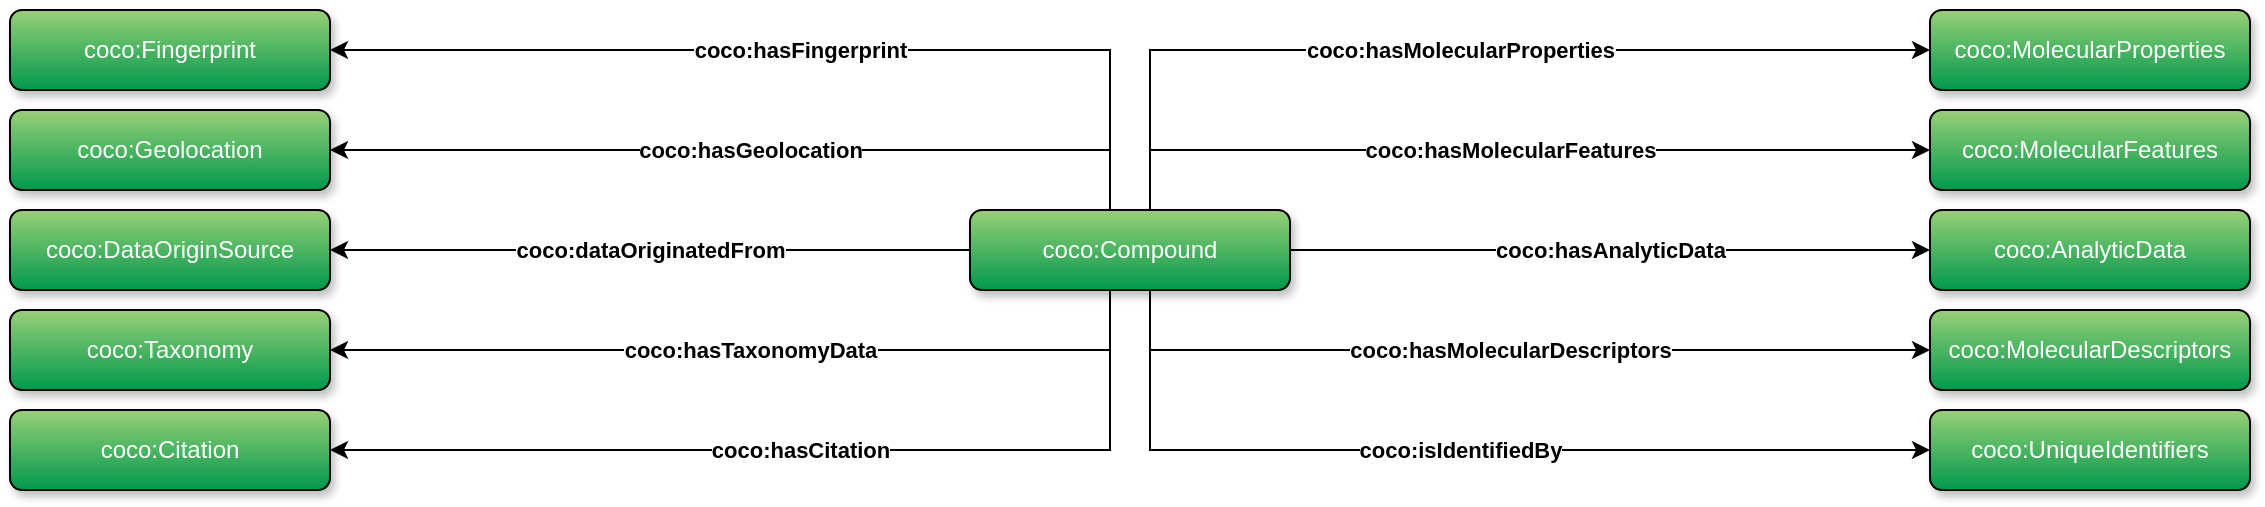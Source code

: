 <mxfile version="18.0.8"><diagram id="WAQSpVVpHK1w65Dn__zW" name="Page-1"><mxGraphModel dx="2347" dy="829" grid="1" gridSize="10" guides="1" tooltips="1" connect="1" arrows="1" fold="1" page="1" pageScale="1" pageWidth="850" pageHeight="1100" math="0" shadow="0"><root><mxCell id="0"/><mxCell id="1" parent="0"/><mxCell id="zIrh_oZ7u9c23x1YnqX--18" style="edgeStyle=orthogonalEdgeStyle;rounded=0;orthogonalLoop=1;jettySize=auto;html=1;entryX=1;entryY=0.5;entryDx=0;entryDy=0;fontFamily=Helvetica;fontSize=12;fontColor=#000000;" edge="1" parent="1" source="zIrh_oZ7u9c23x1YnqX--6" target="zIrh_oZ7u9c23x1YnqX--17"><mxGeometry relative="1" as="geometry"><Array as="points"><mxPoint x="70" y="120"/></Array></mxGeometry></mxCell><mxCell id="zIrh_oZ7u9c23x1YnqX--20" value="&lt;div style=&quot;font-size: 11px;&quot;&gt;&lt;span style=&quot;font-size: 11px;&quot;&gt;coco:hasFingerprint&lt;/span&gt;&lt;/div&gt;" style="edgeLabel;html=1;align=center;verticalAlign=middle;resizable=0;points=[];fontSize=11;fontFamily=Helvetica;fontColor=#000000;fontStyle=1" vertex="1" connectable="0" parent="zIrh_oZ7u9c23x1YnqX--18"><mxGeometry relative="1" as="geometry"><mxPoint as="offset"/></mxGeometry></mxCell><mxCell id="zIrh_oZ7u9c23x1YnqX--21" style="edgeStyle=orthogonalEdgeStyle;rounded=0;orthogonalLoop=1;jettySize=auto;html=1;entryX=1;entryY=0.5;entryDx=0;entryDy=0;fontFamily=Helvetica;fontSize=12;fontColor=#000000;fontStyle=1" edge="1" parent="1" source="zIrh_oZ7u9c23x1YnqX--6" target="zIrh_oZ7u9c23x1YnqX--16"><mxGeometry relative="1" as="geometry"><Array as="points"><mxPoint x="70" y="170"/></Array></mxGeometry></mxCell><mxCell id="zIrh_oZ7u9c23x1YnqX--31" value="&lt;div style=&quot;font-size: 11px;&quot;&gt;coco:hasGeolocation&lt;/div&gt;" style="edgeLabel;html=1;align=center;verticalAlign=middle;resizable=0;points=[];fontSize=11;fontFamily=Helvetica;fontColor=#000000;fontStyle=1" vertex="1" connectable="0" parent="zIrh_oZ7u9c23x1YnqX--21"><mxGeometry relative="1" as="geometry"><mxPoint as="offset"/></mxGeometry></mxCell><mxCell id="zIrh_oZ7u9c23x1YnqX--22" style="edgeStyle=orthogonalEdgeStyle;rounded=0;orthogonalLoop=1;jettySize=auto;html=1;entryX=1;entryY=0.5;entryDx=0;entryDy=0;fontFamily=Helvetica;fontSize=12;fontColor=#000000;fontStyle=1" edge="1" parent="1" source="zIrh_oZ7u9c23x1YnqX--6" target="zIrh_oZ7u9c23x1YnqX--11"><mxGeometry relative="1" as="geometry"/></mxCell><mxCell id="zIrh_oZ7u9c23x1YnqX--32" value="coco:dataOriginatedFrom" style="edgeLabel;html=1;align=center;verticalAlign=middle;resizable=0;points=[];fontSize=11;fontFamily=Helvetica;fontColor=#000000;fontStyle=1" vertex="1" connectable="0" parent="zIrh_oZ7u9c23x1YnqX--22"><mxGeometry relative="1" as="geometry"><mxPoint as="offset"/></mxGeometry></mxCell><mxCell id="zIrh_oZ7u9c23x1YnqX--23" style="edgeStyle=orthogonalEdgeStyle;rounded=0;orthogonalLoop=1;jettySize=auto;html=1;entryX=1;entryY=0.5;entryDx=0;entryDy=0;fontFamily=Helvetica;fontSize=12;fontColor=#000000;fontStyle=1" edge="1" parent="1" source="zIrh_oZ7u9c23x1YnqX--6" target="zIrh_oZ7u9c23x1YnqX--8"><mxGeometry relative="1" as="geometry"><Array as="points"><mxPoint x="70" y="270"/></Array></mxGeometry></mxCell><mxCell id="zIrh_oZ7u9c23x1YnqX--33" value="&lt;div style=&quot;font-size: 11px;&quot;&gt;coco:hasTaxonomyData&lt;/div&gt;" style="edgeLabel;html=1;align=center;verticalAlign=middle;resizable=0;points=[];fontSize=11;fontFamily=Helvetica;fontColor=#000000;fontStyle=1" vertex="1" connectable="0" parent="zIrh_oZ7u9c23x1YnqX--23"><mxGeometry relative="1" as="geometry"><mxPoint as="offset"/></mxGeometry></mxCell><mxCell id="zIrh_oZ7u9c23x1YnqX--24" style="edgeStyle=orthogonalEdgeStyle;rounded=0;orthogonalLoop=1;jettySize=auto;html=1;entryX=1;entryY=0.5;entryDx=0;entryDy=0;fontFamily=Helvetica;fontSize=12;fontColor=#000000;fontStyle=1" edge="1" parent="1" source="zIrh_oZ7u9c23x1YnqX--6" target="zIrh_oZ7u9c23x1YnqX--9"><mxGeometry relative="1" as="geometry"><Array as="points"><mxPoint x="70" y="320"/></Array></mxGeometry></mxCell><mxCell id="zIrh_oZ7u9c23x1YnqX--34" value="&lt;div style=&quot;font-size: 11px;&quot;&gt;coco:hasCitation&lt;/div&gt;" style="edgeLabel;html=1;align=center;verticalAlign=middle;resizable=0;points=[];fontSize=11;fontFamily=Helvetica;fontColor=#000000;fontStyle=1" vertex="1" connectable="0" parent="zIrh_oZ7u9c23x1YnqX--24"><mxGeometry relative="1" as="geometry"><mxPoint as="offset"/></mxGeometry></mxCell><mxCell id="zIrh_oZ7u9c23x1YnqX--25" style="edgeStyle=orthogonalEdgeStyle;rounded=0;orthogonalLoop=1;jettySize=auto;html=1;entryX=0;entryY=0.5;entryDx=0;entryDy=0;fontFamily=Helvetica;fontSize=12;fontColor=#000000;fontStyle=1" edge="1" parent="1" source="zIrh_oZ7u9c23x1YnqX--6" target="zIrh_oZ7u9c23x1YnqX--13"><mxGeometry relative="1" as="geometry"><Array as="points"><mxPoint x="90" y="120"/></Array></mxGeometry></mxCell><mxCell id="zIrh_oZ7u9c23x1YnqX--35" value="coco:hasMolecularProperties" style="edgeLabel;html=1;align=center;verticalAlign=middle;resizable=0;points=[];fontSize=11;fontFamily=Helvetica;fontColor=#000000;fontStyle=1" vertex="1" connectable="0" parent="zIrh_oZ7u9c23x1YnqX--25"><mxGeometry relative="1" as="geometry"><mxPoint as="offset"/></mxGeometry></mxCell><mxCell id="zIrh_oZ7u9c23x1YnqX--27" style="edgeStyle=orthogonalEdgeStyle;rounded=0;orthogonalLoop=1;jettySize=auto;html=1;entryX=0;entryY=0.5;entryDx=0;entryDy=0;fontFamily=Helvetica;fontSize=12;fontColor=#000000;fontStyle=1" edge="1" parent="1" source="zIrh_oZ7u9c23x1YnqX--6" target="zIrh_oZ7u9c23x1YnqX--7"><mxGeometry relative="1" as="geometry"/></mxCell><mxCell id="zIrh_oZ7u9c23x1YnqX--39" value="coco:hasAnalyticData" style="edgeLabel;html=1;align=center;verticalAlign=middle;resizable=0;points=[];fontSize=11;fontFamily=Helvetica;fontColor=#000000;fontStyle=1" vertex="1" connectable="0" parent="zIrh_oZ7u9c23x1YnqX--27"><mxGeometry relative="1" as="geometry"><mxPoint as="offset"/></mxGeometry></mxCell><mxCell id="zIrh_oZ7u9c23x1YnqX--28" style="edgeStyle=orthogonalEdgeStyle;rounded=0;orthogonalLoop=1;jettySize=auto;html=1;entryX=0;entryY=0.5;entryDx=0;entryDy=0;fontFamily=Helvetica;fontSize=12;fontColor=#000000;fontStyle=1" edge="1" parent="1" source="zIrh_oZ7u9c23x1YnqX--6" target="zIrh_oZ7u9c23x1YnqX--12"><mxGeometry relative="1" as="geometry"><Array as="points"><mxPoint x="90" y="170"/></Array></mxGeometry></mxCell><mxCell id="zIrh_oZ7u9c23x1YnqX--38" value="coco:hasMolecularFeatures" style="edgeLabel;html=1;align=center;verticalAlign=middle;resizable=0;points=[];fontSize=11;fontFamily=Helvetica;fontColor=#000000;fontStyle=1" vertex="1" connectable="0" parent="zIrh_oZ7u9c23x1YnqX--28"><mxGeometry relative="1" as="geometry"><mxPoint as="offset"/></mxGeometry></mxCell><mxCell id="zIrh_oZ7u9c23x1YnqX--29" style="edgeStyle=orthogonalEdgeStyle;rounded=0;orthogonalLoop=1;jettySize=auto;html=1;entryX=0;entryY=0.5;entryDx=0;entryDy=0;fontFamily=Helvetica;fontSize=12;fontColor=#000000;fontStyle=1" edge="1" parent="1" source="zIrh_oZ7u9c23x1YnqX--6" target="zIrh_oZ7u9c23x1YnqX--10"><mxGeometry relative="1" as="geometry"><Array as="points"><mxPoint x="90" y="270"/></Array></mxGeometry></mxCell><mxCell id="zIrh_oZ7u9c23x1YnqX--40" value="coco:hasMolecularDescriptors" style="edgeLabel;html=1;align=center;verticalAlign=middle;resizable=0;points=[];fontSize=11;fontFamily=Helvetica;fontColor=#000000;fontStyle=1" vertex="1" connectable="0" parent="zIrh_oZ7u9c23x1YnqX--29"><mxGeometry relative="1" as="geometry"><mxPoint as="offset"/></mxGeometry></mxCell><mxCell id="zIrh_oZ7u9c23x1YnqX--30" style="edgeStyle=orthogonalEdgeStyle;rounded=0;orthogonalLoop=1;jettySize=auto;html=1;entryX=0;entryY=0.5;entryDx=0;entryDy=0;fontFamily=Helvetica;fontSize=12;fontColor=#000000;fontStyle=1" edge="1" parent="1" source="zIrh_oZ7u9c23x1YnqX--6" target="zIrh_oZ7u9c23x1YnqX--15"><mxGeometry relative="1" as="geometry"><Array as="points"><mxPoint x="90" y="320"/></Array></mxGeometry></mxCell><mxCell id="zIrh_oZ7u9c23x1YnqX--41" value="&lt;div style=&quot;font-size: 11px;&quot;&gt;coco:isIdentifiedBy&lt;/div&gt;" style="edgeLabel;html=1;align=center;verticalAlign=middle;resizable=0;points=[];fontSize=11;fontFamily=Helvetica;fontColor=#000000;fontStyle=1" vertex="1" connectable="0" parent="zIrh_oZ7u9c23x1YnqX--30"><mxGeometry relative="1" as="geometry"><mxPoint as="offset"/></mxGeometry></mxCell><mxCell id="zIrh_oZ7u9c23x1YnqX--6" value="coco:Compound" style="rounded=1;whiteSpace=wrap;html=1;shadow=1;fillColor=#97D077;gradientColor=#00994D;strokeColor=#000000;glass=0;sketch=0;fontFamily=Helvetica;fontStyle=0;fontSize=12;labelBackgroundColor=none;labelBorderColor=none;fontColor=#FFFFFF;" vertex="1" parent="1"><mxGeometry y="200" width="160" height="40" as="geometry"/></mxCell><mxCell id="zIrh_oZ7u9c23x1YnqX--7" value="&lt;div&gt;coco:AnalyticData&lt;/div&gt;" style="rounded=1;whiteSpace=wrap;html=1;shadow=1;glass=0;labelBackgroundColor=none;labelBorderColor=none;sketch=0;fontFamily=Helvetica;fontSize=12;fontColor=#FFFFFF;fillColor=#97D077;gradientColor=#00994D;" vertex="1" parent="1"><mxGeometry x="480" y="200" width="160" height="40" as="geometry"/></mxCell><mxCell id="zIrh_oZ7u9c23x1YnqX--8" value="coco:Taxonomy" style="rounded=1;whiteSpace=wrap;html=1;shadow=1;glass=0;labelBackgroundColor=none;labelBorderColor=none;sketch=0;fontFamily=Helvetica;fontSize=12;fontColor=#FFFFFF;fillColor=#97D077;gradientColor=#00994D;" vertex="1" parent="1"><mxGeometry x="-480" y="250" width="160" height="40" as="geometry"/></mxCell><mxCell id="zIrh_oZ7u9c23x1YnqX--9" value="coco:Citation" style="rounded=1;whiteSpace=wrap;html=1;shadow=1;glass=0;labelBackgroundColor=none;labelBorderColor=none;sketch=0;fontFamily=Helvetica;fontSize=12;fontColor=#FFFFFF;fillColor=#97D077;gradientColor=#00994D;" vertex="1" parent="1"><mxGeometry x="-480" y="300" width="160" height="40" as="geometry"/></mxCell><mxCell id="zIrh_oZ7u9c23x1YnqX--10" value="coco:MolecularDescriptors" style="rounded=1;whiteSpace=wrap;html=1;shadow=1;glass=0;labelBackgroundColor=none;labelBorderColor=none;sketch=0;fontFamily=Helvetica;fontSize=12;fontColor=#FFFFFF;fillColor=#97D077;gradientColor=#00994D;" vertex="1" parent="1"><mxGeometry x="480" y="250" width="160" height="40" as="geometry"/></mxCell><mxCell id="zIrh_oZ7u9c23x1YnqX--11" value="coco:DataOriginSource" style="rounded=1;whiteSpace=wrap;html=1;shadow=1;glass=0;labelBackgroundColor=none;labelBorderColor=none;sketch=0;fontFamily=Helvetica;fontSize=12;fontColor=#FFFFFF;fillColor=#97D077;gradientColor=#00994D;" vertex="1" parent="1"><mxGeometry x="-480" y="200" width="160" height="40" as="geometry"/></mxCell><mxCell id="zIrh_oZ7u9c23x1YnqX--12" value="coco:MolecularFeatures" style="rounded=1;whiteSpace=wrap;html=1;shadow=1;glass=0;labelBackgroundColor=none;labelBorderColor=none;sketch=0;fontFamily=Helvetica;fontSize=12;fontColor=#FFFFFF;fillColor=#97D077;gradientColor=#00994D;" vertex="1" parent="1"><mxGeometry x="480" y="150" width="160" height="40" as="geometry"/></mxCell><mxCell id="zIrh_oZ7u9c23x1YnqX--13" value="coco:MolecularProperties" style="rounded=1;whiteSpace=wrap;html=1;shadow=1;glass=0;labelBackgroundColor=none;labelBorderColor=none;sketch=0;fontFamily=Helvetica;fontSize=12;fontColor=#FFFFFF;fillColor=#97D077;gradientColor=#00994D;" vertex="1" parent="1"><mxGeometry x="480" y="100" width="160" height="40" as="geometry"/></mxCell><mxCell id="zIrh_oZ7u9c23x1YnqX--15" value="coco:UniqueIdentifiers" style="rounded=1;whiteSpace=wrap;html=1;shadow=1;glass=0;labelBackgroundColor=none;labelBorderColor=none;sketch=0;fontFamily=Helvetica;fontSize=12;fontColor=#FFFFFF;fillColor=#97D077;gradientColor=#00994D;" vertex="1" parent="1"><mxGeometry x="480" y="300" width="160" height="40" as="geometry"/></mxCell><mxCell id="zIrh_oZ7u9c23x1YnqX--16" value="coco:Geolocation" style="rounded=1;whiteSpace=wrap;html=1;shadow=1;glass=0;labelBackgroundColor=none;labelBorderColor=none;sketch=0;fontFamily=Helvetica;fontSize=12;fontColor=#FFFFFF;fillColor=#97D077;gradientColor=#00994D;" vertex="1" parent="1"><mxGeometry x="-480" y="150" width="160" height="40" as="geometry"/></mxCell><mxCell id="zIrh_oZ7u9c23x1YnqX--17" value="coco:Fingerprint" style="rounded=1;whiteSpace=wrap;html=1;shadow=1;glass=0;labelBackgroundColor=none;labelBorderColor=none;sketch=0;fontFamily=Helvetica;fontSize=12;fontColor=#FFFFFF;fillColor=#97D077;gradientColor=#00994D;" vertex="1" parent="1"><mxGeometry x="-480" y="100" width="160" height="40" as="geometry"/></mxCell></root></mxGraphModel></diagram></mxfile>